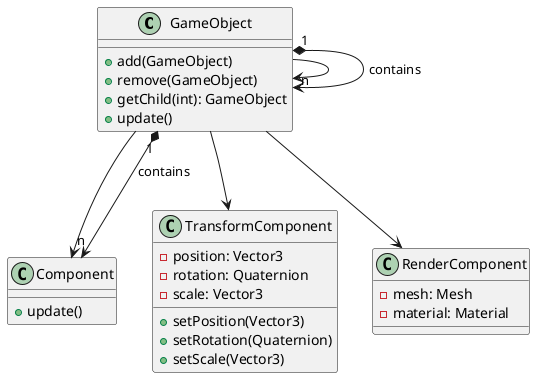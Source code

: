 @startuml
class GameObject {
    +add(GameObject)
    +remove(GameObject)
    +getChild(int): GameObject
    +update()
}

class Component {
    +update()
}

class TransformComponent {
    -position: Vector3
    -rotation: Quaternion
    -scale: Vector3
    +setPosition(Vector3)
    +setRotation(Quaternion)
    +setScale(Vector3)
}

class RenderComponent {
    -mesh: Mesh
    -material: Material
}

GameObject --> Component
GameObject --> GameObject

GameObject "1" *--> "n" GameObject : contains
GameObject "1" *--> "n" Component : contains

GameObject --> TransformComponent
GameObject --> RenderComponent

@enduml

